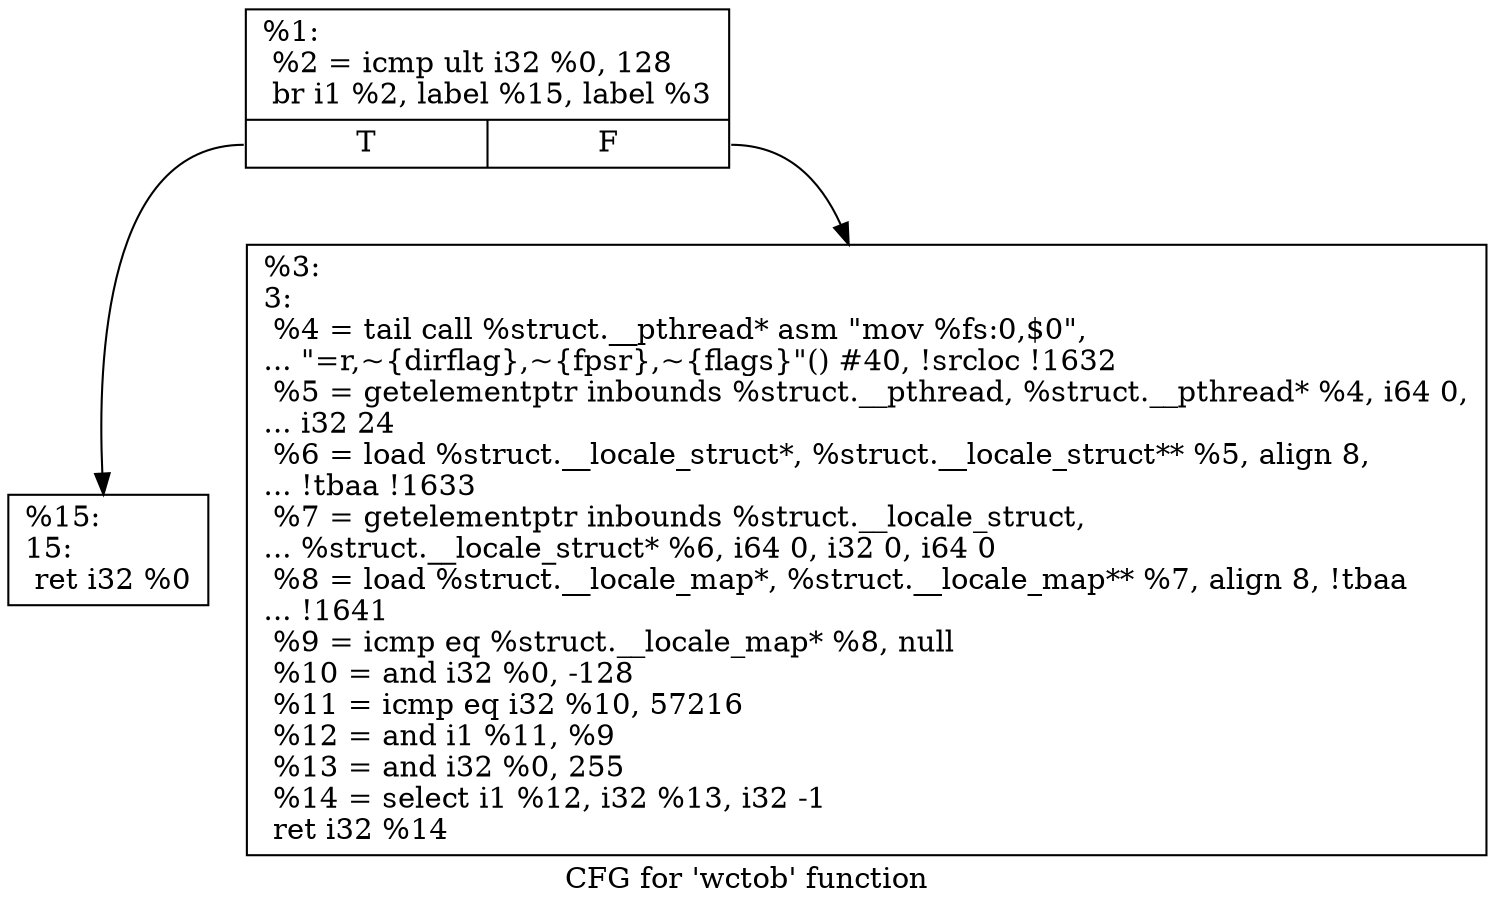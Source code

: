 digraph "CFG for 'wctob' function" {
	label="CFG for 'wctob' function";

	Node0x1c5d300 [shape=record,label="{%1:\l  %2 = icmp ult i32 %0, 128\l  br i1 %2, label %15, label %3\l|{<s0>T|<s1>F}}"];
	Node0x1c5d300:s0 -> Node0x1c5d3a0;
	Node0x1c5d300:s1 -> Node0x1c5d350;
	Node0x1c5d350 [shape=record,label="{%3:\l3:                                                \l  %4 = tail call %struct.__pthread* asm \"mov %fs:0,$0\",\l... \"=r,~\{dirflag\},~\{fpsr\},~\{flags\}\"() #40, !srcloc !1632\l  %5 = getelementptr inbounds %struct.__pthread, %struct.__pthread* %4, i64 0,\l... i32 24\l  %6 = load %struct.__locale_struct*, %struct.__locale_struct** %5, align 8,\l... !tbaa !1633\l  %7 = getelementptr inbounds %struct.__locale_struct,\l... %struct.__locale_struct* %6, i64 0, i32 0, i64 0\l  %8 = load %struct.__locale_map*, %struct.__locale_map** %7, align 8, !tbaa\l... !1641\l  %9 = icmp eq %struct.__locale_map* %8, null\l  %10 = and i32 %0, -128\l  %11 = icmp eq i32 %10, 57216\l  %12 = and i1 %11, %9\l  %13 = and i32 %0, 255\l  %14 = select i1 %12, i32 %13, i32 -1\l  ret i32 %14\l}"];
	Node0x1c5d3a0 [shape=record,label="{%15:\l15:                                               \l  ret i32 %0\l}"];
}
